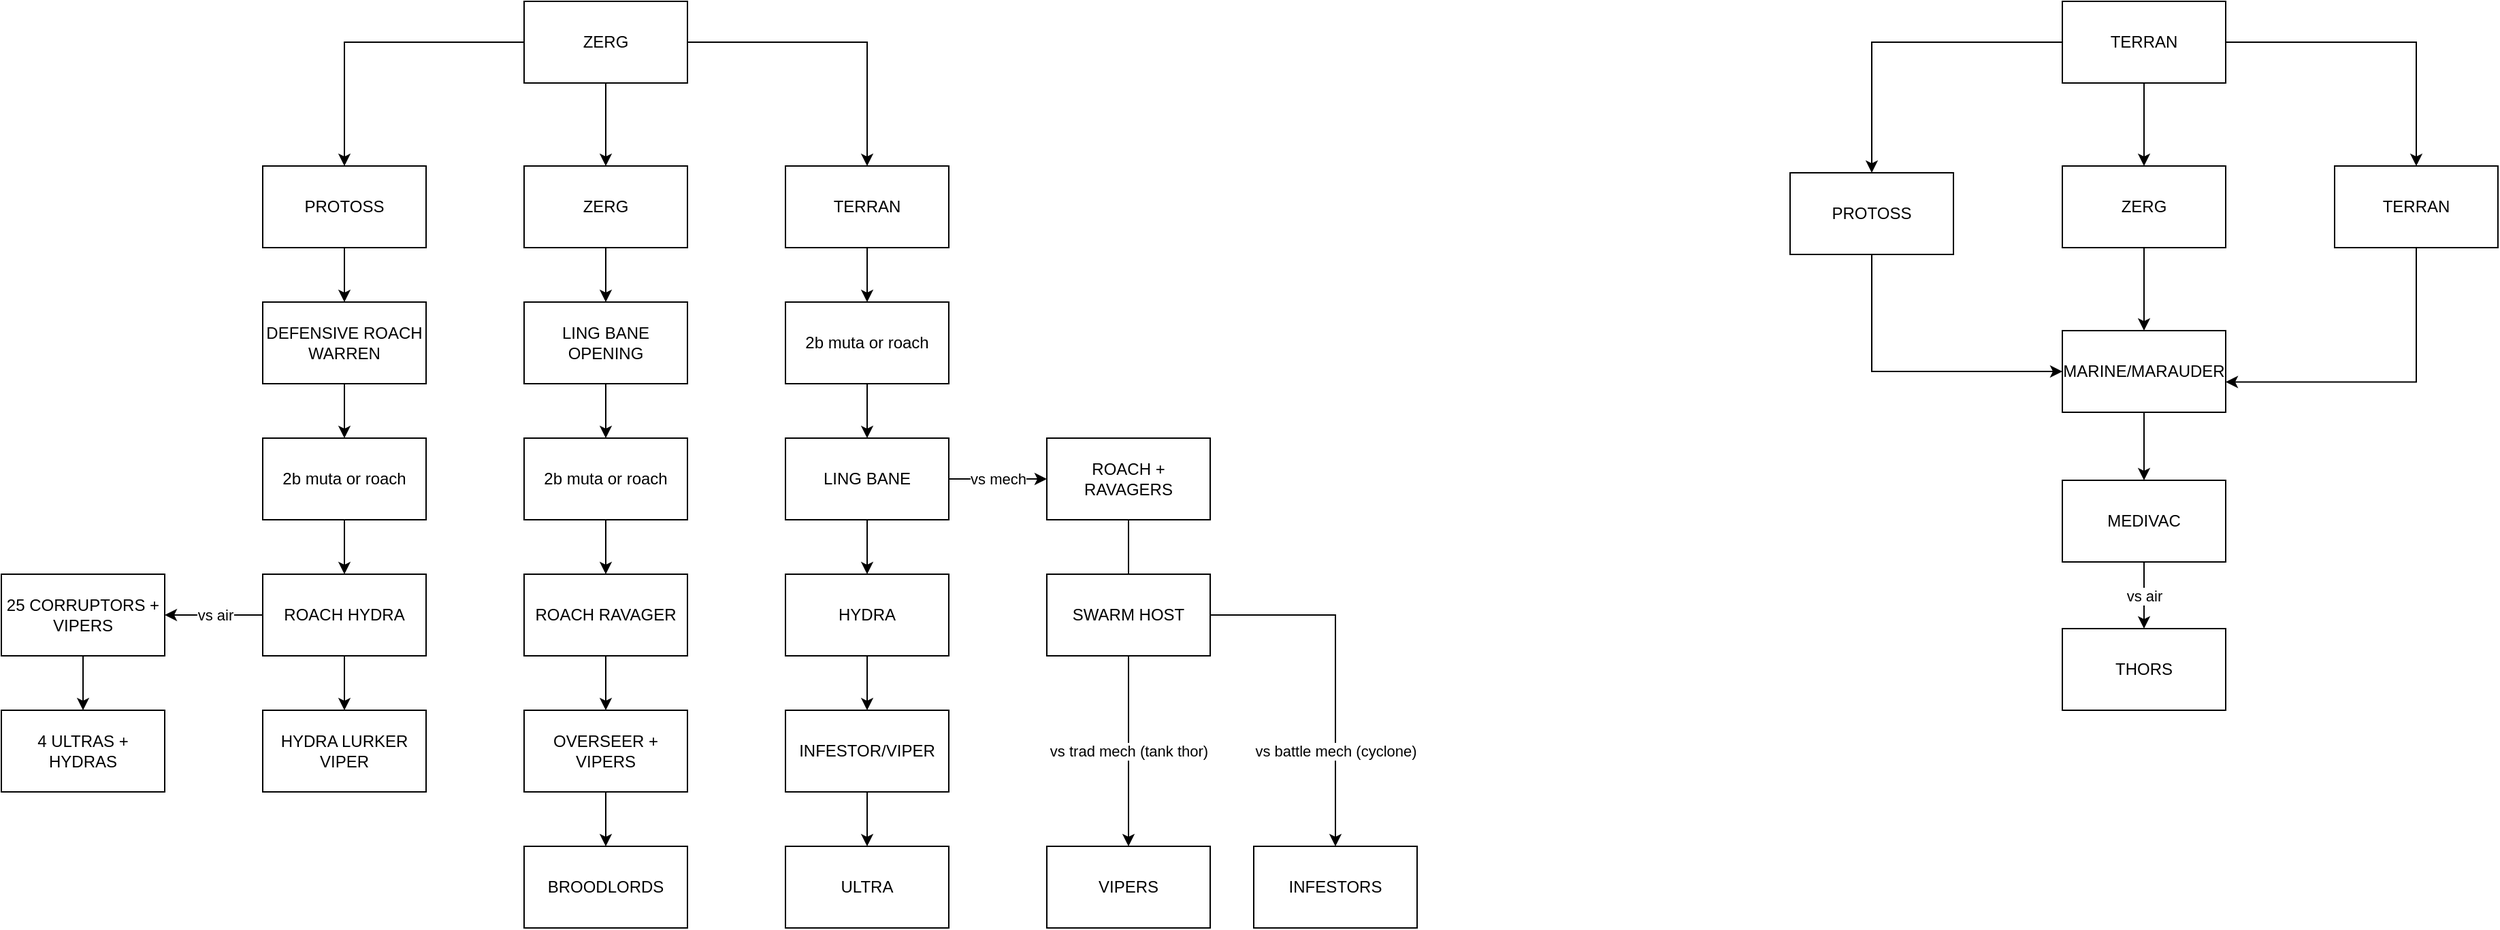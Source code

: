 <mxfile version="20.8.7" type="github">
  <diagram id="8T3hJ6hj14eDnjatASG-" name="unit composition">
    <mxGraphModel dx="1450" dy="697" grid="0" gridSize="10" guides="1" tooltips="1" connect="1" arrows="1" fold="1" page="0" pageScale="1" pageWidth="850" pageHeight="1100" math="0" shadow="0">
      <root>
        <mxCell id="0" />
        <mxCell id="1" parent="0" />
        <mxCell id="UNQcKs0fPld5dCaY8m3V-23" value="" style="edgeStyle=orthogonalEdgeStyle;rounded=0;orthogonalLoop=1;jettySize=auto;html=1;" parent="1" source="UNQcKs0fPld5dCaY8m3V-1" target="UNQcKs0fPld5dCaY8m3V-4" edge="1">
          <mxGeometry relative="1" as="geometry" />
        </mxCell>
        <mxCell id="UNQcKs0fPld5dCaY8m3V-30" style="edgeStyle=orthogonalEdgeStyle;rounded=0;orthogonalLoop=1;jettySize=auto;html=1;entryX=0.5;entryY=0;entryDx=0;entryDy=0;" parent="1" source="UNQcKs0fPld5dCaY8m3V-1" target="UNQcKs0fPld5dCaY8m3V-2" edge="1">
          <mxGeometry relative="1" as="geometry" />
        </mxCell>
        <mxCell id="UNQcKs0fPld5dCaY8m3V-31" style="edgeStyle=orthogonalEdgeStyle;rounded=0;orthogonalLoop=1;jettySize=auto;html=1;" parent="1" source="UNQcKs0fPld5dCaY8m3V-1" target="UNQcKs0fPld5dCaY8m3V-3" edge="1">
          <mxGeometry relative="1" as="geometry" />
        </mxCell>
        <mxCell id="UNQcKs0fPld5dCaY8m3V-1" value="ZERG" style="rounded=0;whiteSpace=wrap;html=1;" parent="1" vertex="1">
          <mxGeometry x="470" y="302" width="120" height="60" as="geometry" />
        </mxCell>
        <mxCell id="UNQcKs0fPld5dCaY8m3V-29" value="" style="edgeStyle=orthogonalEdgeStyle;rounded=0;orthogonalLoop=1;jettySize=auto;html=1;" parent="1" source="UNQcKs0fPld5dCaY8m3V-2" target="UNQcKs0fPld5dCaY8m3V-10" edge="1">
          <mxGeometry relative="1" as="geometry" />
        </mxCell>
        <mxCell id="UNQcKs0fPld5dCaY8m3V-2" value="PROTOSS" style="rounded=0;whiteSpace=wrap;html=1;" parent="1" vertex="1">
          <mxGeometry x="278" y="423" width="120" height="60" as="geometry" />
        </mxCell>
        <mxCell id="UNQcKs0fPld5dCaY8m3V-37" value="" style="edgeStyle=orthogonalEdgeStyle;rounded=0;orthogonalLoop=1;jettySize=auto;html=1;" parent="1" source="UNQcKs0fPld5dCaY8m3V-3" target="UNQcKs0fPld5dCaY8m3V-16" edge="1">
          <mxGeometry relative="1" as="geometry" />
        </mxCell>
        <mxCell id="UNQcKs0fPld5dCaY8m3V-3" value="TERRAN" style="rounded=0;whiteSpace=wrap;html=1;" parent="1" vertex="1">
          <mxGeometry x="662" y="423" width="120" height="60" as="geometry" />
        </mxCell>
        <mxCell id="UNQcKs0fPld5dCaY8m3V-24" value="" style="edgeStyle=orthogonalEdgeStyle;rounded=0;orthogonalLoop=1;jettySize=auto;html=1;" parent="1" source="UNQcKs0fPld5dCaY8m3V-4" target="UNQcKs0fPld5dCaY8m3V-5" edge="1">
          <mxGeometry relative="1" as="geometry" />
        </mxCell>
        <mxCell id="UNQcKs0fPld5dCaY8m3V-4" value="ZERG" style="rounded=0;whiteSpace=wrap;html=1;" parent="1" vertex="1">
          <mxGeometry x="470" y="423" width="120" height="60" as="geometry" />
        </mxCell>
        <mxCell id="UNQcKs0fPld5dCaY8m3V-25" value="" style="edgeStyle=orthogonalEdgeStyle;rounded=0;orthogonalLoop=1;jettySize=auto;html=1;" parent="1" source="UNQcKs0fPld5dCaY8m3V-5" target="UNQcKs0fPld5dCaY8m3V-6" edge="1">
          <mxGeometry relative="1" as="geometry" />
        </mxCell>
        <mxCell id="UNQcKs0fPld5dCaY8m3V-5" value="LING BANE OPENING" style="rounded=0;whiteSpace=wrap;html=1;" parent="1" vertex="1">
          <mxGeometry x="470" y="523" width="120" height="60" as="geometry" />
        </mxCell>
        <mxCell id="UNQcKs0fPld5dCaY8m3V-26" value="" style="edgeStyle=orthogonalEdgeStyle;rounded=0;orthogonalLoop=1;jettySize=auto;html=1;" parent="1" source="UNQcKs0fPld5dCaY8m3V-6" target="UNQcKs0fPld5dCaY8m3V-7" edge="1">
          <mxGeometry relative="1" as="geometry" />
        </mxCell>
        <mxCell id="UNQcKs0fPld5dCaY8m3V-6" value="2b muta or roach" style="rounded=0;whiteSpace=wrap;html=1;" parent="1" vertex="1">
          <mxGeometry x="470" y="623" width="120" height="60" as="geometry" />
        </mxCell>
        <mxCell id="UNQcKs0fPld5dCaY8m3V-27" value="" style="edgeStyle=orthogonalEdgeStyle;rounded=0;orthogonalLoop=1;jettySize=auto;html=1;" parent="1" source="UNQcKs0fPld5dCaY8m3V-7" target="UNQcKs0fPld5dCaY8m3V-8" edge="1">
          <mxGeometry relative="1" as="geometry" />
        </mxCell>
        <mxCell id="UNQcKs0fPld5dCaY8m3V-7" value="ROACH RAVAGER" style="rounded=0;whiteSpace=wrap;html=1;" parent="1" vertex="1">
          <mxGeometry x="470" y="723" width="120" height="60" as="geometry" />
        </mxCell>
        <mxCell id="UNQcKs0fPld5dCaY8m3V-28" value="" style="edgeStyle=orthogonalEdgeStyle;rounded=0;orthogonalLoop=1;jettySize=auto;html=1;" parent="1" source="UNQcKs0fPld5dCaY8m3V-8" target="UNQcKs0fPld5dCaY8m3V-9" edge="1">
          <mxGeometry relative="1" as="geometry" />
        </mxCell>
        <mxCell id="UNQcKs0fPld5dCaY8m3V-8" value="OVERSEER + VIPERS" style="rounded=0;whiteSpace=wrap;html=1;" parent="1" vertex="1">
          <mxGeometry x="470" y="823" width="120" height="60" as="geometry" />
        </mxCell>
        <mxCell id="UNQcKs0fPld5dCaY8m3V-9" value="BROODLORDS" style="rounded=0;whiteSpace=wrap;html=1;" parent="1" vertex="1">
          <mxGeometry x="470" y="923" width="120" height="60" as="geometry" />
        </mxCell>
        <mxCell id="UNQcKs0fPld5dCaY8m3V-32" value="" style="edgeStyle=orthogonalEdgeStyle;rounded=0;orthogonalLoop=1;jettySize=auto;html=1;" parent="1" source="UNQcKs0fPld5dCaY8m3V-10" target="UNQcKs0fPld5dCaY8m3V-11" edge="1">
          <mxGeometry relative="1" as="geometry" />
        </mxCell>
        <mxCell id="UNQcKs0fPld5dCaY8m3V-10" value="DEFENSIVE ROACH WARREN" style="rounded=0;whiteSpace=wrap;html=1;" parent="1" vertex="1">
          <mxGeometry x="278" y="523" width="120" height="60" as="geometry" />
        </mxCell>
        <mxCell id="UNQcKs0fPld5dCaY8m3V-33" value="" style="edgeStyle=orthogonalEdgeStyle;rounded=0;orthogonalLoop=1;jettySize=auto;html=1;" parent="1" source="UNQcKs0fPld5dCaY8m3V-11" target="UNQcKs0fPld5dCaY8m3V-12" edge="1">
          <mxGeometry relative="1" as="geometry" />
        </mxCell>
        <mxCell id="UNQcKs0fPld5dCaY8m3V-11" value="2b muta or roach" style="rounded=0;whiteSpace=wrap;html=1;" parent="1" vertex="1">
          <mxGeometry x="278" y="623" width="120" height="60" as="geometry" />
        </mxCell>
        <mxCell id="UNQcKs0fPld5dCaY8m3V-34" value="" style="edgeStyle=orthogonalEdgeStyle;rounded=0;orthogonalLoop=1;jettySize=auto;html=1;" parent="1" source="UNQcKs0fPld5dCaY8m3V-12" target="UNQcKs0fPld5dCaY8m3V-13" edge="1">
          <mxGeometry relative="1" as="geometry" />
        </mxCell>
        <mxCell id="UNQcKs0fPld5dCaY8m3V-42" value="" style="edgeStyle=orthogonalEdgeStyle;rounded=0;orthogonalLoop=1;jettySize=auto;html=1;" parent="1" source="UNQcKs0fPld5dCaY8m3V-12" target="UNQcKs0fPld5dCaY8m3V-14" edge="1">
          <mxGeometry relative="1" as="geometry" />
        </mxCell>
        <mxCell id="UNQcKs0fPld5dCaY8m3V-45" value="vs air" style="edgeLabel;html=1;align=center;verticalAlign=middle;resizable=0;points=[];" parent="UNQcKs0fPld5dCaY8m3V-42" vertex="1" connectable="0">
          <mxGeometry x="-0.314" y="1" relative="1" as="geometry">
            <mxPoint x="-11" y="-1" as="offset" />
          </mxGeometry>
        </mxCell>
        <mxCell id="UNQcKs0fPld5dCaY8m3V-12" value="ROACH HYDRA" style="rounded=0;whiteSpace=wrap;html=1;" parent="1" vertex="1">
          <mxGeometry x="278" y="723" width="120" height="60" as="geometry" />
        </mxCell>
        <mxCell id="UNQcKs0fPld5dCaY8m3V-13" value="HYDRA LURKER&lt;br&gt;VIPER" style="rounded=0;whiteSpace=wrap;html=1;" parent="1" vertex="1">
          <mxGeometry x="278" y="823" width="120" height="60" as="geometry" />
        </mxCell>
        <mxCell id="UNQcKs0fPld5dCaY8m3V-36" value="" style="edgeStyle=orthogonalEdgeStyle;rounded=0;orthogonalLoop=1;jettySize=auto;html=1;" parent="1" source="UNQcKs0fPld5dCaY8m3V-14" target="UNQcKs0fPld5dCaY8m3V-15" edge="1">
          <mxGeometry relative="1" as="geometry" />
        </mxCell>
        <mxCell id="UNQcKs0fPld5dCaY8m3V-14" value="25 CORRUPTORS + VIPERS" style="rounded=0;whiteSpace=wrap;html=1;" parent="1" vertex="1">
          <mxGeometry x="86" y="723" width="120" height="60" as="geometry" />
        </mxCell>
        <mxCell id="UNQcKs0fPld5dCaY8m3V-15" value="4 ULTRAS + HYDRAS" style="rounded=0;whiteSpace=wrap;html=1;" parent="1" vertex="1">
          <mxGeometry x="86" y="823" width="120" height="60" as="geometry" />
        </mxCell>
        <mxCell id="UNQcKs0fPld5dCaY8m3V-38" value="" style="edgeStyle=orthogonalEdgeStyle;rounded=0;orthogonalLoop=1;jettySize=auto;html=1;" parent="1" source="UNQcKs0fPld5dCaY8m3V-16" target="UNQcKs0fPld5dCaY8m3V-17" edge="1">
          <mxGeometry relative="1" as="geometry" />
        </mxCell>
        <mxCell id="UNQcKs0fPld5dCaY8m3V-16" value="2b muta or roach" style="rounded=0;whiteSpace=wrap;html=1;" parent="1" vertex="1">
          <mxGeometry x="662" y="523" width="120" height="60" as="geometry" />
        </mxCell>
        <mxCell id="UNQcKs0fPld5dCaY8m3V-39" value="" style="edgeStyle=orthogonalEdgeStyle;rounded=0;orthogonalLoop=1;jettySize=auto;html=1;" parent="1" source="UNQcKs0fPld5dCaY8m3V-17" target="UNQcKs0fPld5dCaY8m3V-18" edge="1">
          <mxGeometry relative="1" as="geometry" />
        </mxCell>
        <mxCell id="UNQcKs0fPld5dCaY8m3V-43" value="" style="edgeStyle=orthogonalEdgeStyle;rounded=0;orthogonalLoop=1;jettySize=auto;html=1;" parent="1" source="UNQcKs0fPld5dCaY8m3V-17" target="UNQcKs0fPld5dCaY8m3V-21" edge="1">
          <mxGeometry relative="1" as="geometry" />
        </mxCell>
        <mxCell id="UNQcKs0fPld5dCaY8m3V-46" value="vs mech" style="edgeLabel;html=1;align=center;verticalAlign=middle;resizable=0;points=[];" parent="UNQcKs0fPld5dCaY8m3V-43" vertex="1" connectable="0">
          <mxGeometry x="-0.427" y="1" relative="1" as="geometry">
            <mxPoint x="15" y="1" as="offset" />
          </mxGeometry>
        </mxCell>
        <mxCell id="UNQcKs0fPld5dCaY8m3V-17" value="LING BANE" style="rounded=0;whiteSpace=wrap;html=1;" parent="1" vertex="1">
          <mxGeometry x="662" y="623" width="120" height="60" as="geometry" />
        </mxCell>
        <mxCell id="UNQcKs0fPld5dCaY8m3V-40" value="" style="edgeStyle=orthogonalEdgeStyle;rounded=0;orthogonalLoop=1;jettySize=auto;html=1;" parent="1" source="UNQcKs0fPld5dCaY8m3V-18" target="UNQcKs0fPld5dCaY8m3V-19" edge="1">
          <mxGeometry relative="1" as="geometry" />
        </mxCell>
        <mxCell id="UNQcKs0fPld5dCaY8m3V-18" value="HYDRA" style="rounded=0;whiteSpace=wrap;html=1;" parent="1" vertex="1">
          <mxGeometry x="662" y="723" width="120" height="60" as="geometry" />
        </mxCell>
        <mxCell id="UNQcKs0fPld5dCaY8m3V-41" value="" style="edgeStyle=orthogonalEdgeStyle;rounded=0;orthogonalLoop=1;jettySize=auto;html=1;" parent="1" source="UNQcKs0fPld5dCaY8m3V-19" target="UNQcKs0fPld5dCaY8m3V-20" edge="1">
          <mxGeometry relative="1" as="geometry" />
        </mxCell>
        <mxCell id="UNQcKs0fPld5dCaY8m3V-19" value="INFESTOR/VIPER" style="rounded=0;whiteSpace=wrap;html=1;" parent="1" vertex="1">
          <mxGeometry x="662" y="823" width="120" height="60" as="geometry" />
        </mxCell>
        <mxCell id="UNQcKs0fPld5dCaY8m3V-20" value="ULTRA" style="rounded=0;whiteSpace=wrap;html=1;" parent="1" vertex="1">
          <mxGeometry x="662" y="923" width="120" height="60" as="geometry" />
        </mxCell>
        <mxCell id="UNQcKs0fPld5dCaY8m3V-44" value="" style="edgeStyle=orthogonalEdgeStyle;rounded=0;orthogonalLoop=1;jettySize=auto;html=1;exitX=0.5;exitY=1;exitDx=0;exitDy=0;" parent="1" source="_7tuPLrVdYwfqxMOMU_q-6" target="UNQcKs0fPld5dCaY8m3V-22" edge="1">
          <mxGeometry relative="1" as="geometry" />
        </mxCell>
        <mxCell id="_7tuPLrVdYwfqxMOMU_q-5" value="vs trad mech (tank thor)" style="edgeLabel;html=1;align=center;verticalAlign=middle;resizable=0;points=[];" vertex="1" connectable="0" parent="UNQcKs0fPld5dCaY8m3V-44">
          <mxGeometry x="-0.226" relative="1" as="geometry">
            <mxPoint y="16" as="offset" />
          </mxGeometry>
        </mxCell>
        <mxCell id="_7tuPLrVdYwfqxMOMU_q-2" value="" style="edgeStyle=orthogonalEdgeStyle;rounded=0;orthogonalLoop=1;jettySize=auto;html=1;entryX=0.5;entryY=0;entryDx=0;entryDy=0;startArrow=none;" edge="1" parent="1" source="_7tuPLrVdYwfqxMOMU_q-6" target="_7tuPLrVdYwfqxMOMU_q-3">
          <mxGeometry relative="1" as="geometry">
            <mxPoint x="1091" y="653" as="targetPoint" />
          </mxGeometry>
        </mxCell>
        <mxCell id="_7tuPLrVdYwfqxMOMU_q-4" value="vs battle mech (cyclone)" style="edgeLabel;html=1;align=center;verticalAlign=middle;resizable=0;points=[];" vertex="1" connectable="0" parent="_7tuPLrVdYwfqxMOMU_q-2">
          <mxGeometry x="0.256" y="1" relative="1" as="geometry">
            <mxPoint x="-1" y="27" as="offset" />
          </mxGeometry>
        </mxCell>
        <mxCell id="UNQcKs0fPld5dCaY8m3V-21" value="ROACH + RAVAGERS" style="rounded=0;whiteSpace=wrap;html=1;" parent="1" vertex="1">
          <mxGeometry x="854" y="623" width="120" height="60" as="geometry" />
        </mxCell>
        <mxCell id="UNQcKs0fPld5dCaY8m3V-22" value="VIPERS" style="rounded=0;whiteSpace=wrap;html=1;" parent="1" vertex="1">
          <mxGeometry x="854" y="923" width="120" height="60" as="geometry" />
        </mxCell>
        <mxCell id="UNQcKs0fPld5dCaY8m3V-54" style="edgeStyle=orthogonalEdgeStyle;rounded=0;orthogonalLoop=1;jettySize=auto;html=1;" parent="1" source="UNQcKs0fPld5dCaY8m3V-47" target="UNQcKs0fPld5dCaY8m3V-50" edge="1">
          <mxGeometry relative="1" as="geometry" />
        </mxCell>
        <mxCell id="UNQcKs0fPld5dCaY8m3V-55" style="edgeStyle=orthogonalEdgeStyle;rounded=0;orthogonalLoop=1;jettySize=auto;html=1;" parent="1" source="UNQcKs0fPld5dCaY8m3V-47" target="UNQcKs0fPld5dCaY8m3V-48" edge="1">
          <mxGeometry relative="1" as="geometry" />
        </mxCell>
        <mxCell id="UNQcKs0fPld5dCaY8m3V-56" style="edgeStyle=orthogonalEdgeStyle;rounded=0;orthogonalLoop=1;jettySize=auto;html=1;" parent="1" source="UNQcKs0fPld5dCaY8m3V-47" target="UNQcKs0fPld5dCaY8m3V-49" edge="1">
          <mxGeometry relative="1" as="geometry" />
        </mxCell>
        <mxCell id="UNQcKs0fPld5dCaY8m3V-47" value="TERRAN" style="rounded=0;whiteSpace=wrap;html=1;" parent="1" vertex="1">
          <mxGeometry x="1600" y="302" width="120" height="60" as="geometry" />
        </mxCell>
        <mxCell id="UNQcKs0fPld5dCaY8m3V-61" value="" style="edgeStyle=orthogonalEdgeStyle;rounded=0;orthogonalLoop=1;jettySize=auto;html=1;" parent="1" source="UNQcKs0fPld5dCaY8m3V-48" target="UNQcKs0fPld5dCaY8m3V-51" edge="1">
          <mxGeometry relative="1" as="geometry" />
        </mxCell>
        <mxCell id="UNQcKs0fPld5dCaY8m3V-48" value="ZERG" style="rounded=0;whiteSpace=wrap;html=1;" parent="1" vertex="1">
          <mxGeometry x="1600" y="423" width="120" height="60" as="geometry" />
        </mxCell>
        <mxCell id="UNQcKs0fPld5dCaY8m3V-57" style="edgeStyle=orthogonalEdgeStyle;rounded=0;orthogonalLoop=1;jettySize=auto;html=1;entryX=1;entryY=0.629;entryDx=0;entryDy=0;entryPerimeter=0;exitX=0.5;exitY=1;exitDx=0;exitDy=0;" parent="1" source="UNQcKs0fPld5dCaY8m3V-49" target="UNQcKs0fPld5dCaY8m3V-51" edge="1">
          <mxGeometry relative="1" as="geometry" />
        </mxCell>
        <mxCell id="UNQcKs0fPld5dCaY8m3V-49" value="TERRAN" style="rounded=0;whiteSpace=wrap;html=1;" parent="1" vertex="1">
          <mxGeometry x="1800" y="423" width="120" height="60" as="geometry" />
        </mxCell>
        <mxCell id="UNQcKs0fPld5dCaY8m3V-58" style="edgeStyle=orthogonalEdgeStyle;rounded=0;orthogonalLoop=1;jettySize=auto;html=1;entryX=0;entryY=0.5;entryDx=0;entryDy=0;exitX=0.5;exitY=1;exitDx=0;exitDy=0;" parent="1" source="UNQcKs0fPld5dCaY8m3V-50" target="UNQcKs0fPld5dCaY8m3V-51" edge="1">
          <mxGeometry relative="1" as="geometry" />
        </mxCell>
        <mxCell id="UNQcKs0fPld5dCaY8m3V-50" value="PROTOSS" style="rounded=0;whiteSpace=wrap;html=1;" parent="1" vertex="1">
          <mxGeometry x="1400" y="428" width="120" height="60" as="geometry" />
        </mxCell>
        <mxCell id="UNQcKs0fPld5dCaY8m3V-62" value="" style="edgeStyle=orthogonalEdgeStyle;rounded=0;orthogonalLoop=1;jettySize=auto;html=1;" parent="1" source="UNQcKs0fPld5dCaY8m3V-51" target="UNQcKs0fPld5dCaY8m3V-52" edge="1">
          <mxGeometry relative="1" as="geometry" />
        </mxCell>
        <mxCell id="UNQcKs0fPld5dCaY8m3V-51" value="MARINE/MARAUDER" style="rounded=0;whiteSpace=wrap;html=1;" parent="1" vertex="1">
          <mxGeometry x="1600" y="544" width="120" height="60" as="geometry" />
        </mxCell>
        <mxCell id="UNQcKs0fPld5dCaY8m3V-63" value="" style="edgeStyle=orthogonalEdgeStyle;rounded=0;orthogonalLoop=1;jettySize=auto;html=1;" parent="1" source="UNQcKs0fPld5dCaY8m3V-52" target="UNQcKs0fPld5dCaY8m3V-53" edge="1">
          <mxGeometry relative="1" as="geometry" />
        </mxCell>
        <mxCell id="UNQcKs0fPld5dCaY8m3V-64" value="vs air" style="edgeLabel;html=1;align=center;verticalAlign=middle;resizable=0;points=[];" parent="UNQcKs0fPld5dCaY8m3V-63" vertex="1" connectable="0">
          <mxGeometry x="-0.447" y="-1" relative="1" as="geometry">
            <mxPoint x="1" y="11" as="offset" />
          </mxGeometry>
        </mxCell>
        <mxCell id="UNQcKs0fPld5dCaY8m3V-52" value="MEDIVAC" style="rounded=0;whiteSpace=wrap;html=1;" parent="1" vertex="1">
          <mxGeometry x="1600" y="654" width="120" height="60" as="geometry" />
        </mxCell>
        <mxCell id="UNQcKs0fPld5dCaY8m3V-53" value="THORS" style="rounded=0;whiteSpace=wrap;html=1;" parent="1" vertex="1">
          <mxGeometry x="1600" y="763" width="120" height="60" as="geometry" />
        </mxCell>
        <mxCell id="_7tuPLrVdYwfqxMOMU_q-3" value="INFESTORS" style="rounded=0;whiteSpace=wrap;html=1;" vertex="1" parent="1">
          <mxGeometry x="1006" y="923" width="120" height="60" as="geometry" />
        </mxCell>
        <mxCell id="_7tuPLrVdYwfqxMOMU_q-7" value="" style="edgeStyle=orthogonalEdgeStyle;rounded=0;orthogonalLoop=1;jettySize=auto;html=1;entryX=0.5;entryY=0;entryDx=0;entryDy=0;endArrow=none;" edge="1" parent="1" source="UNQcKs0fPld5dCaY8m3V-21" target="_7tuPLrVdYwfqxMOMU_q-6">
          <mxGeometry relative="1" as="geometry">
            <mxPoint x="974" y="653.048" as="sourcePoint" />
            <mxPoint x="1056" y="823" as="targetPoint" />
          </mxGeometry>
        </mxCell>
        <mxCell id="_7tuPLrVdYwfqxMOMU_q-6" value="SWARM HOST" style="rounded=0;whiteSpace=wrap;html=1;" vertex="1" parent="1">
          <mxGeometry x="854" y="723" width="120" height="60" as="geometry" />
        </mxCell>
      </root>
    </mxGraphModel>
  </diagram>
</mxfile>
